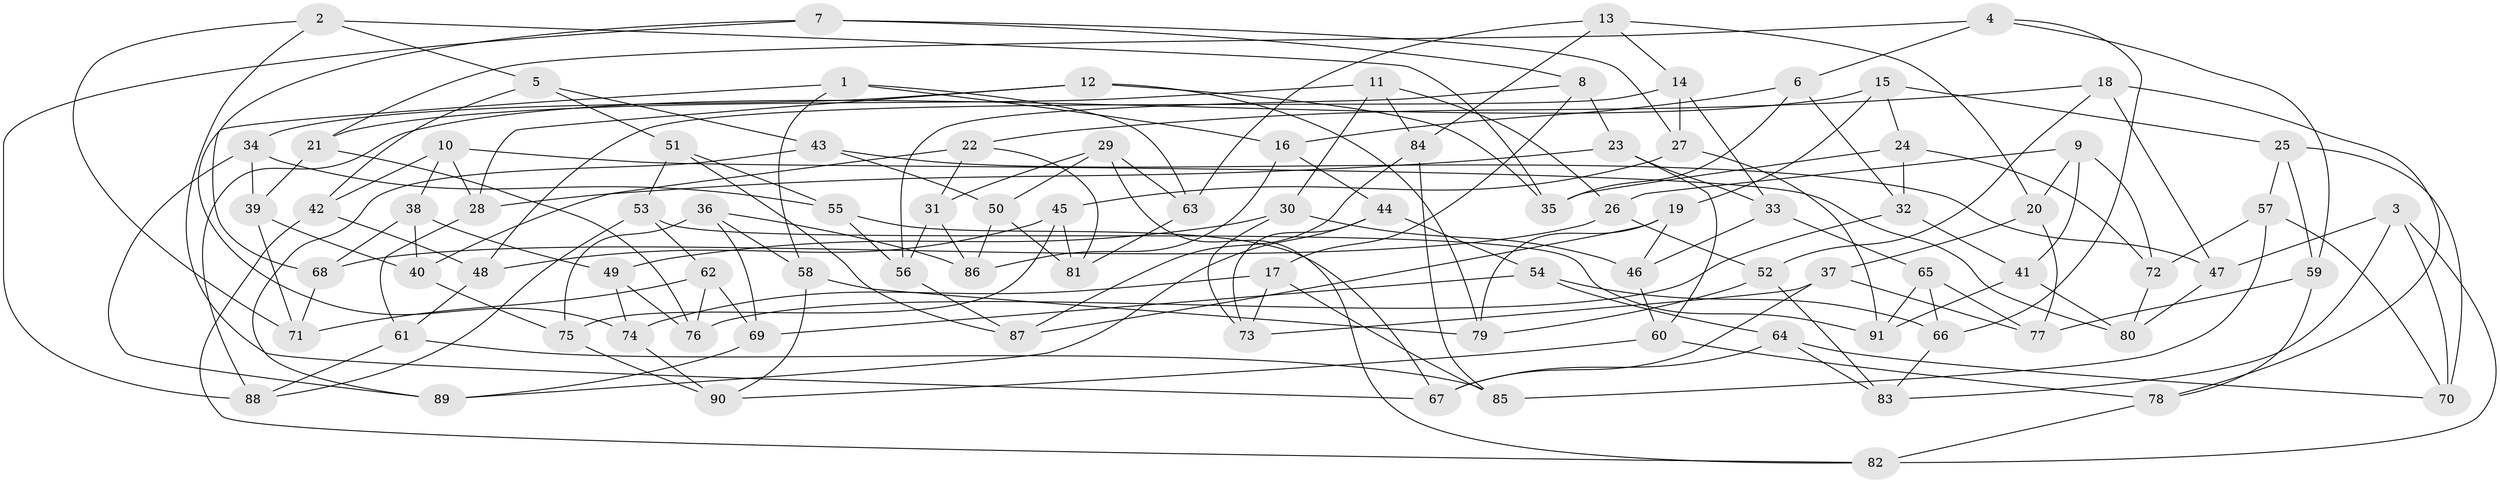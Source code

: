 // coarse degree distribution, {4: 0.423728813559322, 6: 0.5084745762711864, 3: 0.03389830508474576, 5: 0.03389830508474576}
// Generated by graph-tools (version 1.1) at 2025/24/03/03/25 07:24:28]
// undirected, 91 vertices, 182 edges
graph export_dot {
graph [start="1"]
  node [color=gray90,style=filled];
  1;
  2;
  3;
  4;
  5;
  6;
  7;
  8;
  9;
  10;
  11;
  12;
  13;
  14;
  15;
  16;
  17;
  18;
  19;
  20;
  21;
  22;
  23;
  24;
  25;
  26;
  27;
  28;
  29;
  30;
  31;
  32;
  33;
  34;
  35;
  36;
  37;
  38;
  39;
  40;
  41;
  42;
  43;
  44;
  45;
  46;
  47;
  48;
  49;
  50;
  51;
  52;
  53;
  54;
  55;
  56;
  57;
  58;
  59;
  60;
  61;
  62;
  63;
  64;
  65;
  66;
  67;
  68;
  69;
  70;
  71;
  72;
  73;
  74;
  75;
  76;
  77;
  78;
  79;
  80;
  81;
  82;
  83;
  84;
  85;
  86;
  87;
  88;
  89;
  90;
  91;
  1 -- 58;
  1 -- 16;
  1 -- 63;
  1 -- 74;
  2 -- 5;
  2 -- 71;
  2 -- 67;
  2 -- 35;
  3 -- 83;
  3 -- 70;
  3 -- 82;
  3 -- 47;
  4 -- 66;
  4 -- 21;
  4 -- 6;
  4 -- 59;
  5 -- 43;
  5 -- 51;
  5 -- 42;
  6 -- 16;
  6 -- 35;
  6 -- 32;
  7 -- 27;
  7 -- 88;
  7 -- 8;
  7 -- 68;
  8 -- 56;
  8 -- 17;
  8 -- 23;
  9 -- 72;
  9 -- 20;
  9 -- 41;
  9 -- 26;
  10 -- 80;
  10 -- 42;
  10 -- 38;
  10 -- 28;
  11 -- 84;
  11 -- 30;
  11 -- 26;
  11 -- 21;
  12 -- 35;
  12 -- 79;
  12 -- 34;
  12 -- 28;
  13 -- 84;
  13 -- 14;
  13 -- 20;
  13 -- 63;
  14 -- 27;
  14 -- 48;
  14 -- 33;
  15 -- 88;
  15 -- 24;
  15 -- 19;
  15 -- 25;
  16 -- 44;
  16 -- 86;
  17 -- 85;
  17 -- 73;
  17 -- 74;
  18 -- 52;
  18 -- 47;
  18 -- 78;
  18 -- 22;
  19 -- 87;
  19 -- 46;
  19 -- 79;
  20 -- 77;
  20 -- 37;
  21 -- 76;
  21 -- 39;
  22 -- 31;
  22 -- 81;
  22 -- 40;
  23 -- 60;
  23 -- 28;
  23 -- 33;
  24 -- 32;
  24 -- 35;
  24 -- 72;
  25 -- 59;
  25 -- 70;
  25 -- 57;
  26 -- 68;
  26 -- 52;
  27 -- 91;
  27 -- 45;
  28 -- 61;
  29 -- 31;
  29 -- 63;
  29 -- 82;
  29 -- 50;
  30 -- 49;
  30 -- 73;
  30 -- 46;
  31 -- 56;
  31 -- 86;
  32 -- 76;
  32 -- 41;
  33 -- 65;
  33 -- 46;
  34 -- 55;
  34 -- 89;
  34 -- 39;
  36 -- 86;
  36 -- 75;
  36 -- 58;
  36 -- 69;
  37 -- 77;
  37 -- 67;
  37 -- 73;
  38 -- 40;
  38 -- 49;
  38 -- 68;
  39 -- 71;
  39 -- 40;
  40 -- 75;
  41 -- 91;
  41 -- 80;
  42 -- 82;
  42 -- 48;
  43 -- 89;
  43 -- 47;
  43 -- 50;
  44 -- 89;
  44 -- 54;
  44 -- 73;
  45 -- 48;
  45 -- 75;
  45 -- 81;
  46 -- 60;
  47 -- 80;
  48 -- 61;
  49 -- 74;
  49 -- 76;
  50 -- 86;
  50 -- 81;
  51 -- 53;
  51 -- 55;
  51 -- 87;
  52 -- 79;
  52 -- 83;
  53 -- 91;
  53 -- 62;
  53 -- 88;
  54 -- 66;
  54 -- 69;
  54 -- 64;
  55 -- 56;
  55 -- 67;
  56 -- 87;
  57 -- 85;
  57 -- 70;
  57 -- 72;
  58 -- 90;
  58 -- 79;
  59 -- 78;
  59 -- 77;
  60 -- 90;
  60 -- 78;
  61 -- 88;
  61 -- 85;
  62 -- 69;
  62 -- 71;
  62 -- 76;
  63 -- 81;
  64 -- 67;
  64 -- 70;
  64 -- 83;
  65 -- 66;
  65 -- 77;
  65 -- 91;
  66 -- 83;
  68 -- 71;
  69 -- 89;
  72 -- 80;
  74 -- 90;
  75 -- 90;
  78 -- 82;
  84 -- 87;
  84 -- 85;
}
